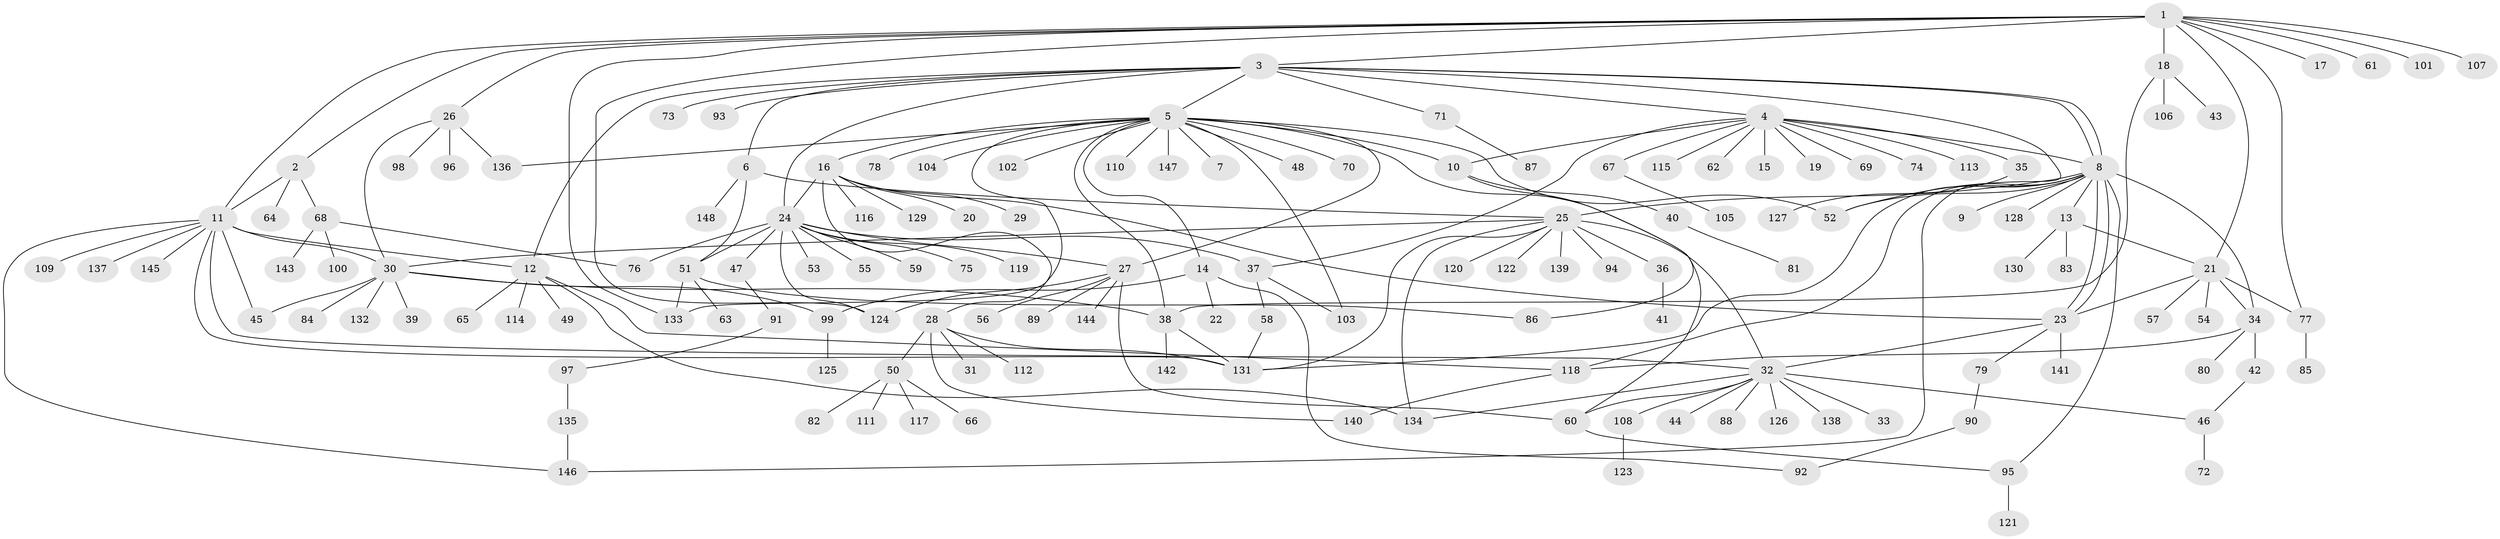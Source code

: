 // coarse degree distribution, {12: 0.009708737864077669, 4: 0.08737864077669903, 17: 0.009708737864077669, 11: 0.019417475728155338, 19: 0.009708737864077669, 1: 0.6213592233009708, 13: 0.009708737864077669, 10: 0.019417475728155338, 7: 0.02912621359223301, 14: 0.009708737864077669, 3: 0.04854368932038835, 9: 0.009708737864077669, 5: 0.019417475728155338, 2: 0.08737864077669903, 6: 0.009708737864077669}
// Generated by graph-tools (version 1.1) at 2025/18/03/04/25 18:18:09]
// undirected, 148 vertices, 198 edges
graph export_dot {
graph [start="1"]
  node [color=gray90,style=filled];
  1;
  2;
  3;
  4;
  5;
  6;
  7;
  8;
  9;
  10;
  11;
  12;
  13;
  14;
  15;
  16;
  17;
  18;
  19;
  20;
  21;
  22;
  23;
  24;
  25;
  26;
  27;
  28;
  29;
  30;
  31;
  32;
  33;
  34;
  35;
  36;
  37;
  38;
  39;
  40;
  41;
  42;
  43;
  44;
  45;
  46;
  47;
  48;
  49;
  50;
  51;
  52;
  53;
  54;
  55;
  56;
  57;
  58;
  59;
  60;
  61;
  62;
  63;
  64;
  65;
  66;
  67;
  68;
  69;
  70;
  71;
  72;
  73;
  74;
  75;
  76;
  77;
  78;
  79;
  80;
  81;
  82;
  83;
  84;
  85;
  86;
  87;
  88;
  89;
  90;
  91;
  92;
  93;
  94;
  95;
  96;
  97;
  98;
  99;
  100;
  101;
  102;
  103;
  104;
  105;
  106;
  107;
  108;
  109;
  110;
  111;
  112;
  113;
  114;
  115;
  116;
  117;
  118;
  119;
  120;
  121;
  122;
  123;
  124;
  125;
  126;
  127;
  128;
  129;
  130;
  131;
  132;
  133;
  134;
  135;
  136;
  137;
  138;
  139;
  140;
  141;
  142;
  143;
  144;
  145;
  146;
  147;
  148;
  1 -- 2;
  1 -- 3;
  1 -- 11;
  1 -- 17;
  1 -- 18;
  1 -- 21;
  1 -- 26;
  1 -- 61;
  1 -- 77;
  1 -- 101;
  1 -- 107;
  1 -- 124;
  1 -- 133;
  2 -- 11;
  2 -- 64;
  2 -- 68;
  3 -- 4;
  3 -- 5;
  3 -- 6;
  3 -- 8;
  3 -- 8;
  3 -- 12;
  3 -- 24;
  3 -- 52;
  3 -- 71;
  3 -- 73;
  3 -- 93;
  4 -- 8;
  4 -- 10;
  4 -- 15;
  4 -- 19;
  4 -- 35;
  4 -- 37;
  4 -- 62;
  4 -- 67;
  4 -- 69;
  4 -- 74;
  4 -- 113;
  4 -- 115;
  5 -- 7;
  5 -- 10;
  5 -- 14;
  5 -- 16;
  5 -- 27;
  5 -- 38;
  5 -- 48;
  5 -- 52;
  5 -- 60;
  5 -- 70;
  5 -- 78;
  5 -- 102;
  5 -- 103;
  5 -- 104;
  5 -- 110;
  5 -- 133;
  5 -- 136;
  5 -- 147;
  6 -- 25;
  6 -- 51;
  6 -- 148;
  8 -- 9;
  8 -- 13;
  8 -- 23;
  8 -- 23;
  8 -- 25;
  8 -- 34;
  8 -- 52;
  8 -- 95;
  8 -- 118;
  8 -- 128;
  8 -- 131;
  8 -- 146;
  10 -- 40;
  10 -- 86;
  11 -- 12;
  11 -- 30;
  11 -- 32;
  11 -- 45;
  11 -- 109;
  11 -- 131;
  11 -- 137;
  11 -- 145;
  11 -- 146;
  12 -- 49;
  12 -- 65;
  12 -- 114;
  12 -- 118;
  12 -- 134;
  13 -- 21;
  13 -- 83;
  13 -- 130;
  14 -- 22;
  14 -- 92;
  14 -- 99;
  16 -- 20;
  16 -- 23;
  16 -- 24;
  16 -- 28;
  16 -- 29;
  16 -- 116;
  16 -- 129;
  18 -- 38;
  18 -- 43;
  18 -- 106;
  21 -- 23;
  21 -- 34;
  21 -- 54;
  21 -- 57;
  21 -- 77;
  23 -- 32;
  23 -- 79;
  23 -- 141;
  24 -- 27;
  24 -- 37;
  24 -- 47;
  24 -- 51;
  24 -- 53;
  24 -- 55;
  24 -- 59;
  24 -- 75;
  24 -- 76;
  24 -- 119;
  24 -- 124;
  25 -- 30;
  25 -- 32;
  25 -- 36;
  25 -- 94;
  25 -- 120;
  25 -- 122;
  25 -- 131;
  25 -- 134;
  25 -- 139;
  26 -- 30;
  26 -- 96;
  26 -- 98;
  26 -- 136;
  27 -- 56;
  27 -- 60;
  27 -- 89;
  27 -- 124;
  27 -- 144;
  28 -- 31;
  28 -- 50;
  28 -- 112;
  28 -- 131;
  28 -- 140;
  30 -- 38;
  30 -- 39;
  30 -- 45;
  30 -- 84;
  30 -- 99;
  30 -- 132;
  32 -- 33;
  32 -- 44;
  32 -- 46;
  32 -- 60;
  32 -- 88;
  32 -- 108;
  32 -- 126;
  32 -- 134;
  32 -- 138;
  34 -- 42;
  34 -- 80;
  34 -- 118;
  35 -- 127;
  36 -- 41;
  37 -- 58;
  37 -- 103;
  38 -- 131;
  38 -- 142;
  40 -- 81;
  42 -- 46;
  46 -- 72;
  47 -- 91;
  50 -- 66;
  50 -- 82;
  50 -- 111;
  50 -- 117;
  51 -- 63;
  51 -- 86;
  51 -- 133;
  58 -- 131;
  60 -- 95;
  67 -- 105;
  68 -- 76;
  68 -- 100;
  68 -- 143;
  71 -- 87;
  77 -- 85;
  79 -- 90;
  90 -- 92;
  91 -- 97;
  95 -- 121;
  97 -- 135;
  99 -- 125;
  108 -- 123;
  118 -- 140;
  135 -- 146;
}
